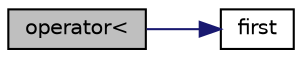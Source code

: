 digraph "operator&lt;"
{
  bgcolor="transparent";
  edge [fontname="Helvetica",fontsize="10",labelfontname="Helvetica",labelfontsize="10"];
  node [fontname="Helvetica",fontsize="10",shape=record];
  rankdir="LR";
  Node77 [label="operator\<",height=0.2,width=0.4,color="black", fillcolor="grey75", style="filled", fontcolor="black"];
  Node77 -> Node78 [color="midnightblue",fontsize="10",style="solid",fontname="Helvetica"];
  Node78 [label="first",height=0.2,width=0.4,color="black",URL="$a29349.html#a738c052b6c0f0818e63a823f55c43810",tooltip="The (inclusive) lower value of the range. "];
}
